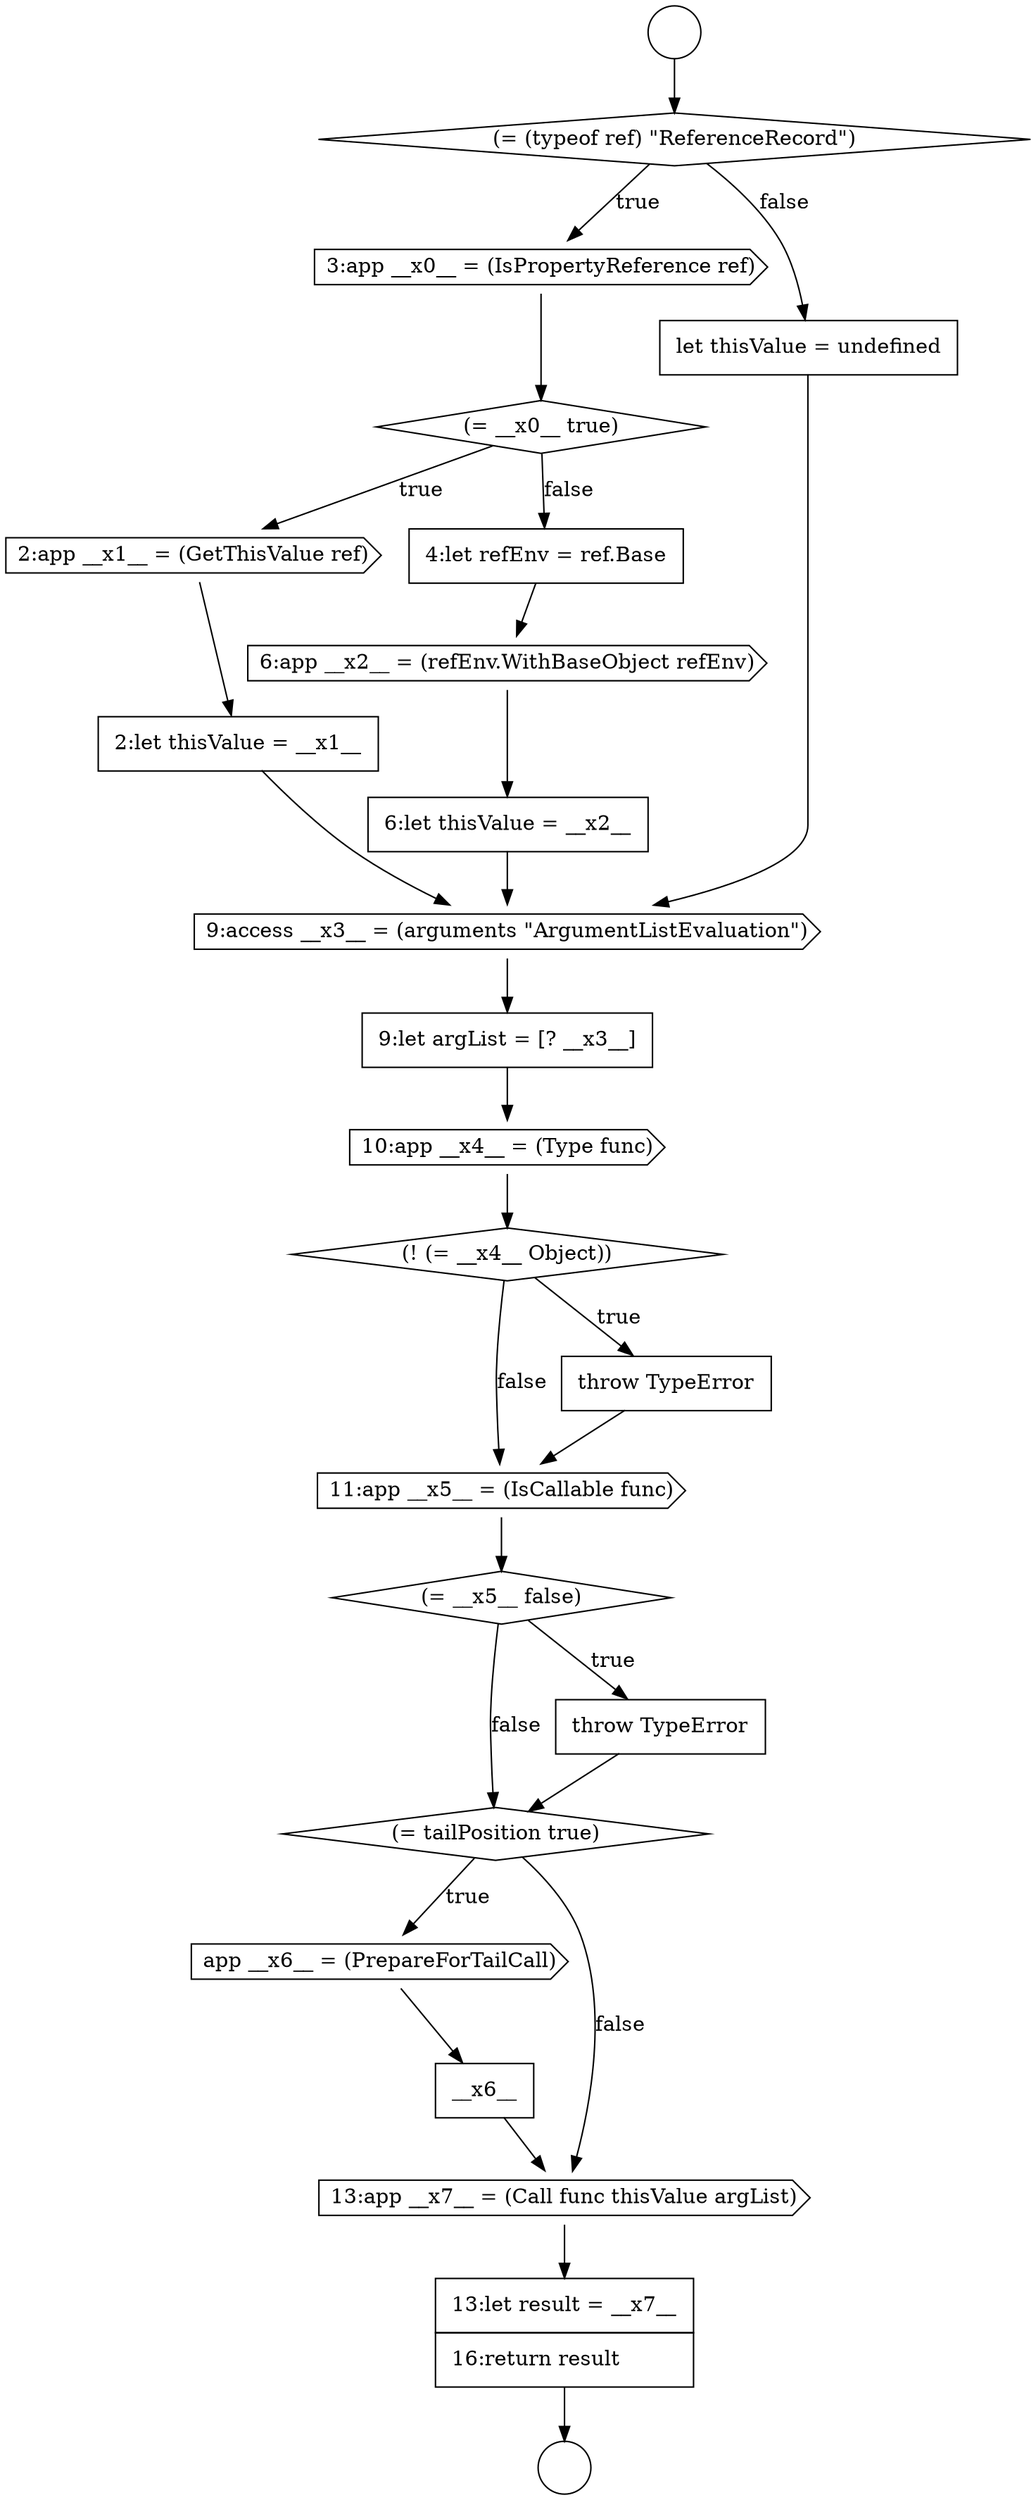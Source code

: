 digraph {
  node4623 [shape=cds, label=<<font color="black">3:app __x0__ = (IsPropertyReference ref)</font>> color="black" fillcolor="white" style=filled]
  node4637 [shape=diamond, label=<<font color="black">(= __x5__ false)</font>> color="black" fillcolor="white" style=filled]
  node4629 [shape=none, margin=0, label=<<font color="black">
    <table border="0" cellborder="1" cellspacing="0" cellpadding="10">
      <tr><td align="left">6:let thisValue = __x2__</td></tr>
    </table>
  </font>> color="black" fillcolor="white" style=filled]
  node4636 [shape=cds, label=<<font color="black">11:app __x5__ = (IsCallable func)</font>> color="black" fillcolor="white" style=filled]
  node4621 [shape=circle label=" " color="black" fillcolor="white" style=filled]
  node4625 [shape=cds, label=<<font color="black">2:app __x1__ = (GetThisValue ref)</font>> color="black" fillcolor="white" style=filled]
  node4640 [shape=cds, label=<<font color="black">app __x6__ = (PrepareForTailCall)</font>> color="black" fillcolor="white" style=filled]
  node4620 [shape=circle label=" " color="black" fillcolor="white" style=filled]
  node4635 [shape=none, margin=0, label=<<font color="black">
    <table border="0" cellborder="1" cellspacing="0" cellpadding="10">
      <tr><td align="left">throw TypeError</td></tr>
    </table>
  </font>> color="black" fillcolor="white" style=filled]
  node4626 [shape=none, margin=0, label=<<font color="black">
    <table border="0" cellborder="1" cellspacing="0" cellpadding="10">
      <tr><td align="left">2:let thisValue = __x1__</td></tr>
    </table>
  </font>> color="black" fillcolor="white" style=filled]
  node4639 [shape=diamond, label=<<font color="black">(= tailPosition true)</font>> color="black" fillcolor="white" style=filled]
  node4631 [shape=cds, label=<<font color="black">9:access __x3__ = (arguments &quot;ArgumentListEvaluation&quot;)</font>> color="black" fillcolor="white" style=filled]
  node4633 [shape=cds, label=<<font color="black">10:app __x4__ = (Type func)</font>> color="black" fillcolor="white" style=filled]
  node4638 [shape=none, margin=0, label=<<font color="black">
    <table border="0" cellborder="1" cellspacing="0" cellpadding="10">
      <tr><td align="left">throw TypeError</td></tr>
    </table>
  </font>> color="black" fillcolor="white" style=filled]
  node4622 [shape=diamond, label=<<font color="black">(= (typeof ref) &quot;ReferenceRecord&quot;)</font>> color="black" fillcolor="white" style=filled]
  node4632 [shape=none, margin=0, label=<<font color="black">
    <table border="0" cellborder="1" cellspacing="0" cellpadding="10">
      <tr><td align="left">9:let argList = [? __x3__]</td></tr>
    </table>
  </font>> color="black" fillcolor="white" style=filled]
  node4643 [shape=none, margin=0, label=<<font color="black">
    <table border="0" cellborder="1" cellspacing="0" cellpadding="10">
      <tr><td align="left">13:let result = __x7__</td></tr>
      <tr><td align="left">16:return result</td></tr>
    </table>
  </font>> color="black" fillcolor="white" style=filled]
  node4628 [shape=cds, label=<<font color="black">6:app __x2__ = (refEnv.WithBaseObject refEnv)</font>> color="black" fillcolor="white" style=filled]
  node4641 [shape=none, margin=0, label=<<font color="black">
    <table border="0" cellborder="1" cellspacing="0" cellpadding="10">
      <tr><td align="left">__x6__</td></tr>
    </table>
  </font>> color="black" fillcolor="white" style=filled]
  node4630 [shape=none, margin=0, label=<<font color="black">
    <table border="0" cellborder="1" cellspacing="0" cellpadding="10">
      <tr><td align="left">let thisValue = undefined</td></tr>
    </table>
  </font>> color="black" fillcolor="white" style=filled]
  node4624 [shape=diamond, label=<<font color="black">(= __x0__ true)</font>> color="black" fillcolor="white" style=filled]
  node4634 [shape=diamond, label=<<font color="black">(! (= __x4__ Object))</font>> color="black" fillcolor="white" style=filled]
  node4642 [shape=cds, label=<<font color="black">13:app __x7__ = (Call func thisValue argList)</font>> color="black" fillcolor="white" style=filled]
  node4627 [shape=none, margin=0, label=<<font color="black">
    <table border="0" cellborder="1" cellspacing="0" cellpadding="10">
      <tr><td align="left">4:let refEnv = ref.Base</td></tr>
    </table>
  </font>> color="black" fillcolor="white" style=filled]
  node4626 -> node4631 [ color="black"]
  node4634 -> node4635 [label=<<font color="black">true</font>> color="black"]
  node4634 -> node4636 [label=<<font color="black">false</font>> color="black"]
  node4623 -> node4624 [ color="black"]
  node4629 -> node4631 [ color="black"]
  node4622 -> node4623 [label=<<font color="black">true</font>> color="black"]
  node4622 -> node4630 [label=<<font color="black">false</font>> color="black"]
  node4640 -> node4641 [ color="black"]
  node4627 -> node4628 [ color="black"]
  node4642 -> node4643 [ color="black"]
  node4625 -> node4626 [ color="black"]
  node4624 -> node4625 [label=<<font color="black">true</font>> color="black"]
  node4624 -> node4627 [label=<<font color="black">false</font>> color="black"]
  node4630 -> node4631 [ color="black"]
  node4638 -> node4639 [ color="black"]
  node4643 -> node4621 [ color="black"]
  node4631 -> node4632 [ color="black"]
  node4637 -> node4638 [label=<<font color="black">true</font>> color="black"]
  node4637 -> node4639 [label=<<font color="black">false</font>> color="black"]
  node4628 -> node4629 [ color="black"]
  node4636 -> node4637 [ color="black"]
  node4633 -> node4634 [ color="black"]
  node4635 -> node4636 [ color="black"]
  node4632 -> node4633 [ color="black"]
  node4620 -> node4622 [ color="black"]
  node4641 -> node4642 [ color="black"]
  node4639 -> node4640 [label=<<font color="black">true</font>> color="black"]
  node4639 -> node4642 [label=<<font color="black">false</font>> color="black"]
}
